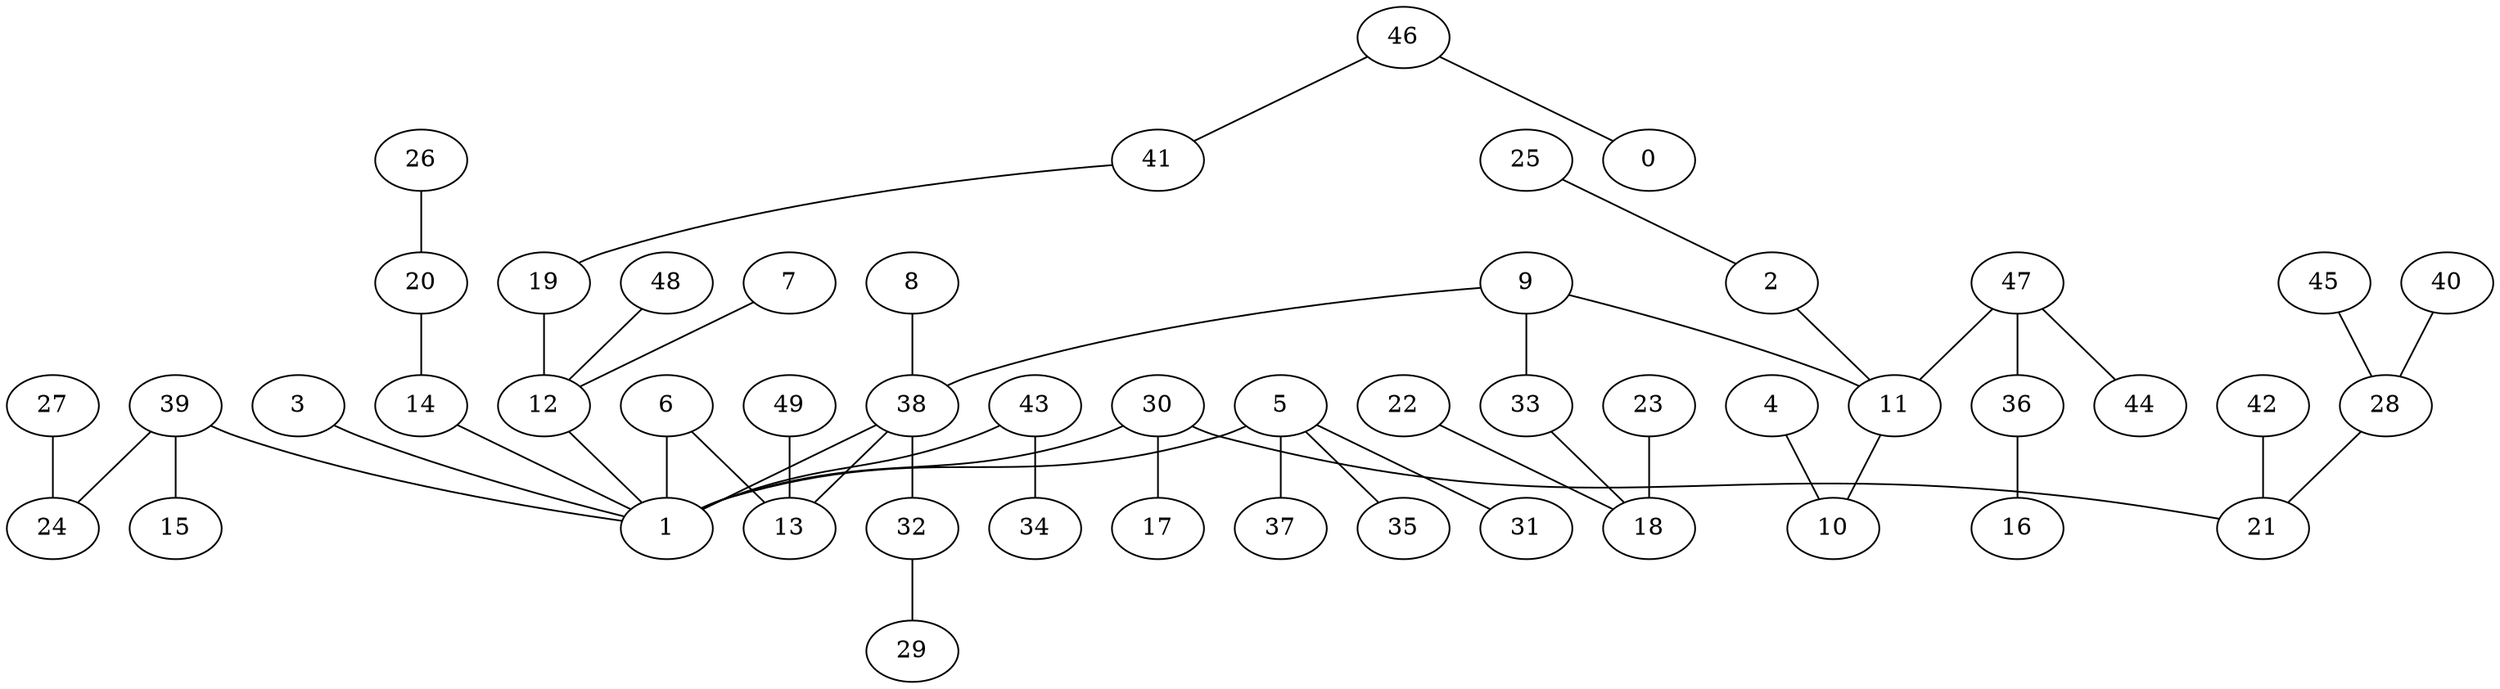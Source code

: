 digraph GG_graph {

subgraph G_graph {
edge [color = black]
"27" -> "24" [dir = none]
"42" -> "21" [dir = none]
"49" -> "13" [dir = none]
"46" -> "0" [dir = none]
"46" -> "41" [dir = none]
"4" -> "10" [dir = none]
"8" -> "38" [dir = none]
"22" -> "18" [dir = none]
"12" -> "1" [dir = none]
"33" -> "18" [dir = none]
"6" -> "1" [dir = none]
"45" -> "28" [dir = none]
"3" -> "1" [dir = none]
"30" -> "17" [dir = none]
"30" -> "21" [dir = none]
"30" -> "1" [dir = none]
"23" -> "18" [dir = none]
"20" -> "14" [dir = none]
"40" -> "28" [dir = none]
"41" -> "19" [dir = none]
"28" -> "21" [dir = none]
"9" -> "11" [dir = none]
"9" -> "33" [dir = none]
"9" -> "38" [dir = none]
"38" -> "13" [dir = none]
"38" -> "32" [dir = none]
"38" -> "1" [dir = none]
"32" -> "29" [dir = none]
"26" -> "20" [dir = none]
"39" -> "24" [dir = none]
"39" -> "15" [dir = none]
"39" -> "1" [dir = none]
"11" -> "10" [dir = none]
"48" -> "12" [dir = none]
"7" -> "12" [dir = none]
"5" -> "37" [dir = none]
"5" -> "35" [dir = none]
"5" -> "31" [dir = none]
"5" -> "1" [dir = none]
"43" -> "34" [dir = none]
"43" -> "1" [dir = none]
"36" -> "16" [dir = none]
"47" -> "44" [dir = none]
"47" -> "36" [dir = none]
"47" -> "11" [dir = none]
"25" -> "2" [dir = none]
"2" -> "11" [dir = none]
"19" -> "12" [dir = none]
"14" -> "1" [dir = none]
"6" -> "13" [dir = none]
}

}
